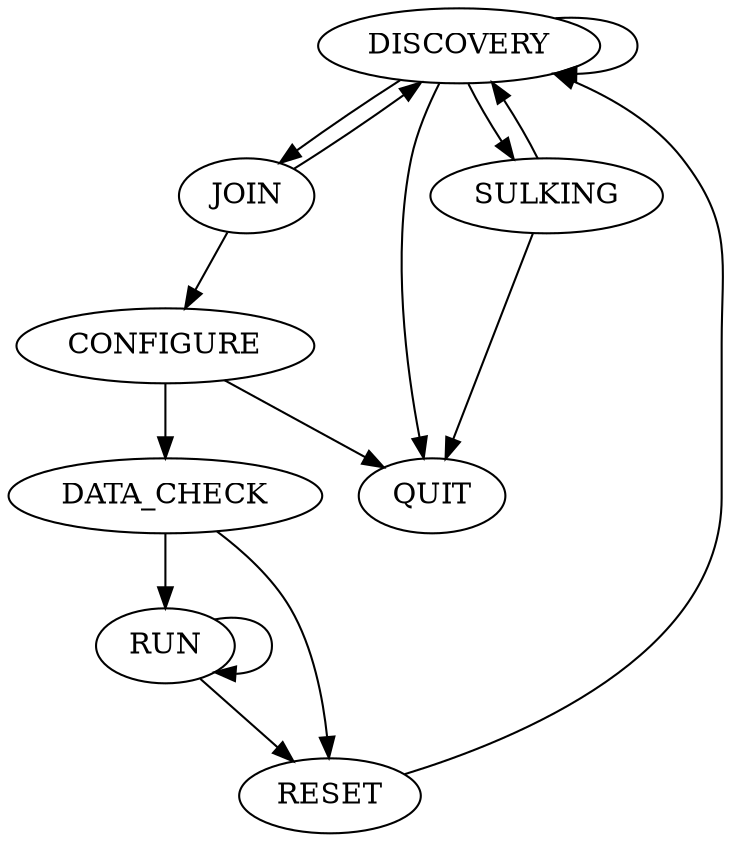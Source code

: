 digraph G {
	size = "10, 10";
	DISCOVERY -> JOIN -> CONFIGURE -> DATA_CHECK -> RUN;
	DISCOVERY -> QUIT;
	DISCOVERY -> SULKING;
	DISCOVERY -> DISCOVERY;
	SULKING -> DISCOVERY;
	JOIN -> DISCOVERY;
	CONFIGURE -> QUIT;
	DATA_CHECK -> RESET;
	RUN -> RESET;
	RUN -> RUN;
	RESET -> DISCOVERY;
	SULKING -> QUIT;
}
